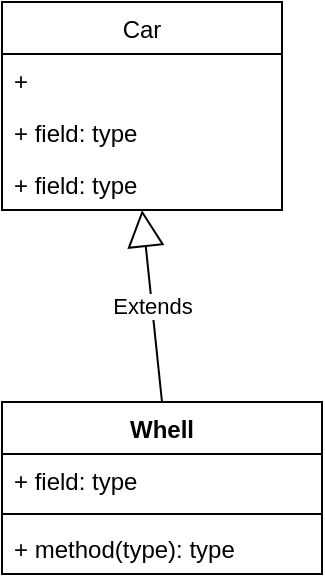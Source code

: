 <mxfile version="12.9.7" type="github"><diagram id="0IMW4m5MxG75UYEHyEGT" name="Page-1"><mxGraphModel dx="822" dy="490" grid="1" gridSize="10" guides="1" tooltips="1" connect="1" arrows="1" fold="1" page="1" pageScale="1" pageWidth="827" pageHeight="1169" math="0" shadow="0"><root><mxCell id="0"/><mxCell id="1" parent="0"/><mxCell id="arEuaTR9UN2r_26JHkrO-9" value="Extends" style="endArrow=block;endSize=16;endFill=0;html=1;exitX=0.5;exitY=0;exitDx=0;exitDy=0;entryX=0.5;entryY=1;entryDx=0;entryDy=0;" edge="1" parent="1" source="arEuaTR9UN2r_26JHkrO-5" target="arEuaTR9UN2r_26JHkrO-1"><mxGeometry width="160" relative="1" as="geometry"><mxPoint x="330" y="250" as="sourcePoint"/><mxPoint x="490" y="250" as="targetPoint"/></mxGeometry></mxCell><mxCell id="arEuaTR9UN2r_26JHkrO-1" value="Car" style="swimlane;fontStyle=0;childLayout=stackLayout;horizontal=1;startSize=26;fillColor=none;horizontalStack=0;resizeParent=1;resizeParentMax=0;resizeLast=0;collapsible=1;marginBottom=0;" vertex="1" parent="1"><mxGeometry x="365" width="140" height="104" as="geometry"><mxRectangle x="350" y="40" width="50" height="26" as="alternateBounds"/></mxGeometry></mxCell><mxCell id="arEuaTR9UN2r_26JHkrO-2" value="+" style="text;strokeColor=none;fillColor=none;align=left;verticalAlign=top;spacingLeft=4;spacingRight=4;overflow=hidden;rotatable=0;points=[[0,0.5],[1,0.5]];portConstraint=eastwest;" vertex="1" parent="arEuaTR9UN2r_26JHkrO-1"><mxGeometry y="26" width="140" height="26" as="geometry"/></mxCell><mxCell id="arEuaTR9UN2r_26JHkrO-3" value="+ field: type" style="text;strokeColor=none;fillColor=none;align=left;verticalAlign=top;spacingLeft=4;spacingRight=4;overflow=hidden;rotatable=0;points=[[0,0.5],[1,0.5]];portConstraint=eastwest;" vertex="1" parent="arEuaTR9UN2r_26JHkrO-1"><mxGeometry y="52" width="140" height="26" as="geometry"/></mxCell><mxCell id="arEuaTR9UN2r_26JHkrO-4" value="+ field: type" style="text;strokeColor=none;fillColor=none;align=left;verticalAlign=top;spacingLeft=4;spacingRight=4;overflow=hidden;rotatable=0;points=[[0,0.5],[1,0.5]];portConstraint=eastwest;" vertex="1" parent="arEuaTR9UN2r_26JHkrO-1"><mxGeometry y="78" width="140" height="26" as="geometry"/></mxCell><mxCell id="arEuaTR9UN2r_26JHkrO-5" value="Whell&#10;" style="swimlane;fontStyle=1;align=center;verticalAlign=top;childLayout=stackLayout;horizontal=1;startSize=26;horizontalStack=0;resizeParent=1;resizeParentMax=0;resizeLast=0;collapsible=1;marginBottom=0;" vertex="1" parent="1"><mxGeometry x="365" y="200" width="160" height="86" as="geometry"><mxRectangle x="345" y="110" width="60" height="26" as="alternateBounds"/></mxGeometry></mxCell><mxCell id="arEuaTR9UN2r_26JHkrO-6" value="+ field: type" style="text;strokeColor=none;fillColor=none;align=left;verticalAlign=top;spacingLeft=4;spacingRight=4;overflow=hidden;rotatable=0;points=[[0,0.5],[1,0.5]];portConstraint=eastwest;" vertex="1" parent="arEuaTR9UN2r_26JHkrO-5"><mxGeometry y="26" width="160" height="26" as="geometry"/></mxCell><mxCell id="arEuaTR9UN2r_26JHkrO-7" value="" style="line;strokeWidth=1;fillColor=none;align=left;verticalAlign=middle;spacingTop=-1;spacingLeft=3;spacingRight=3;rotatable=0;labelPosition=right;points=[];portConstraint=eastwest;" vertex="1" parent="arEuaTR9UN2r_26JHkrO-5"><mxGeometry y="52" width="160" height="8" as="geometry"/></mxCell><mxCell id="arEuaTR9UN2r_26JHkrO-8" value="+ method(type): type" style="text;strokeColor=none;fillColor=none;align=left;verticalAlign=top;spacingLeft=4;spacingRight=4;overflow=hidden;rotatable=0;points=[[0,0.5],[1,0.5]];portConstraint=eastwest;" vertex="1" parent="arEuaTR9UN2r_26JHkrO-5"><mxGeometry y="60" width="160" height="26" as="geometry"/></mxCell></root></mxGraphModel></diagram></mxfile>
